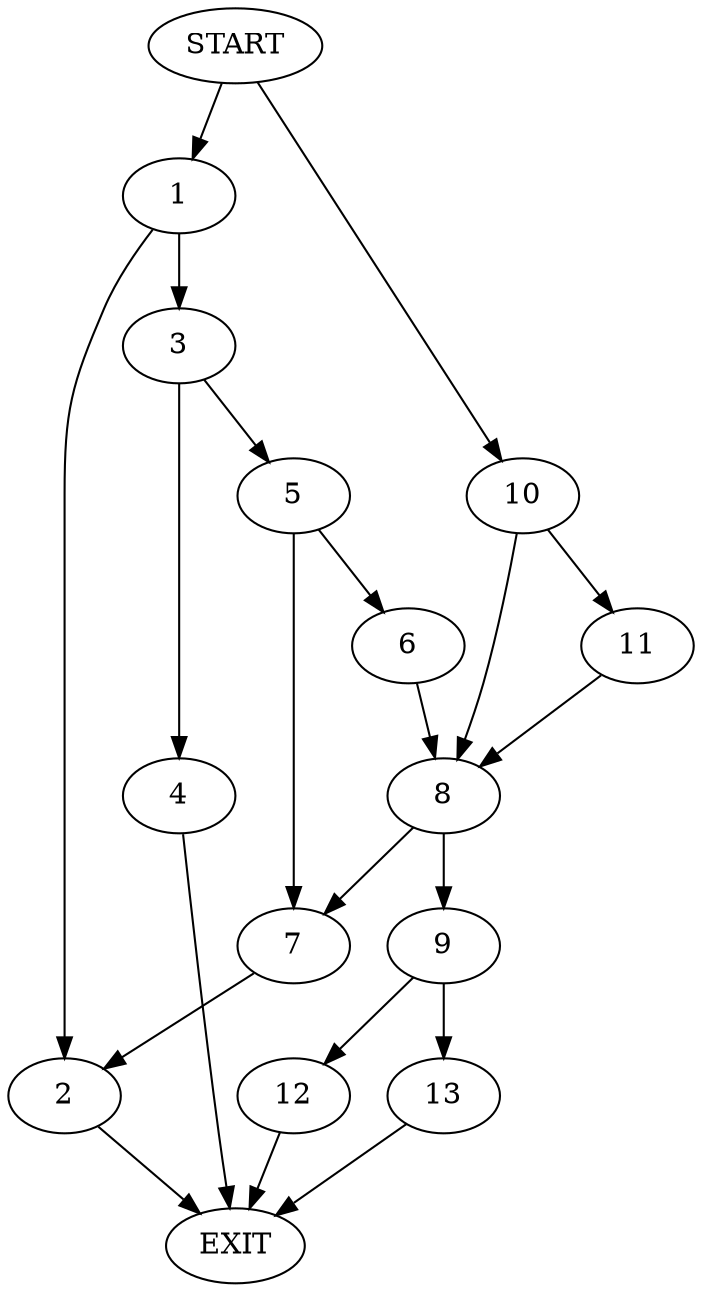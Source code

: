 digraph {
0 [label="START"]
14 [label="EXIT"]
0 -> 1
1 -> 2
1 -> 3
3 -> 4
3 -> 5
2 -> 14
5 -> 6
5 -> 7
4 -> 14
6 -> 8
7 -> 2
8 -> 9
8 -> 7
0 -> 10
10 -> 8
10 -> 11
11 -> 8
9 -> 12
9 -> 13
13 -> 14
12 -> 14
}

